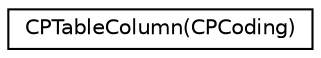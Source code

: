 digraph "Graphical Class Hierarchy"
{
  edge [fontname="Helvetica",fontsize="10",labelfontname="Helvetica",labelfontsize="10"];
  node [fontname="Helvetica",fontsize="10",shape=record];
  rankdir="LR";
  Node1 [label="CPTableColumn(CPCoding)",height=0.2,width=0.4,color="black", fillcolor="white", style="filled",URL="$category_c_p_table_column_07_c_p_coding_08.html"];
}
